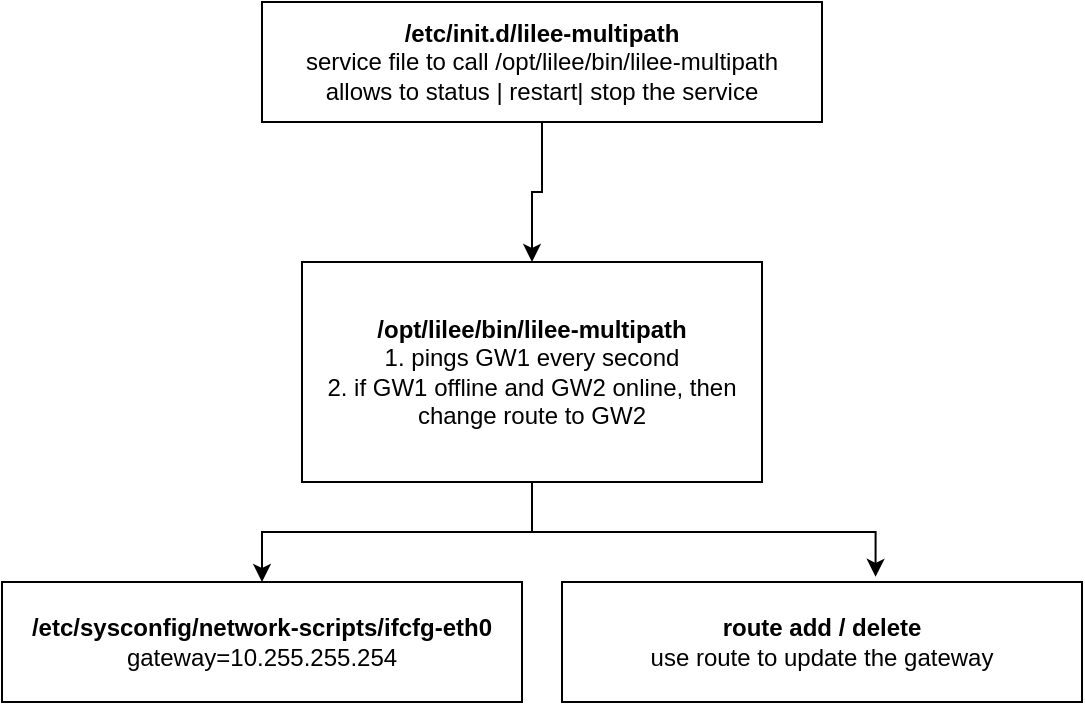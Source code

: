 <mxfile version="20.8.13" type="github">
  <diagram name="Page-1" id="2J_9FyxqPTRixcqzXdzy">
    <mxGraphModel dx="1900" dy="625" grid="1" gridSize="10" guides="1" tooltips="1" connect="1" arrows="1" fold="1" page="1" pageScale="1" pageWidth="850" pageHeight="1100" math="0" shadow="0">
      <root>
        <mxCell id="0" />
        <mxCell id="1" parent="0" />
        <mxCell id="Iels-fT38VjhoUJIh57o-5" value="" style="edgeStyle=orthogonalEdgeStyle;rounded=0;orthogonalLoop=1;jettySize=auto;html=1;" edge="1" parent="1" source="Iels-fT38VjhoUJIh57o-1" target="Iels-fT38VjhoUJIh57o-4">
          <mxGeometry relative="1" as="geometry" />
        </mxCell>
        <mxCell id="Iels-fT38VjhoUJIh57o-1" value="&lt;b&gt;/opt/lilee/bin/lilee-multipath&lt;/b&gt;&lt;br&gt;1. pings GW1 every second&lt;br&gt;2. if GW1 offline and GW2 online, then change route to GW2" style="whiteSpace=wrap;html=1;" vertex="1" parent="1">
          <mxGeometry x="110" y="260" width="230" height="110" as="geometry" />
        </mxCell>
        <mxCell id="Iels-fT38VjhoUJIh57o-3" value="" style="edgeStyle=orthogonalEdgeStyle;rounded=0;orthogonalLoop=1;jettySize=auto;html=1;" edge="1" parent="1" source="Iels-fT38VjhoUJIh57o-2" target="Iels-fT38VjhoUJIh57o-1">
          <mxGeometry relative="1" as="geometry" />
        </mxCell>
        <mxCell id="Iels-fT38VjhoUJIh57o-2" value="&lt;b&gt;/etc/init.d/lilee-multipath&lt;/b&gt;&lt;br&gt;service file to call /opt/lilee/bin/lilee-multipath&lt;br&gt;allows to status | restart| stop the service" style="whiteSpace=wrap;html=1;" vertex="1" parent="1">
          <mxGeometry x="90" y="130" width="280" height="60" as="geometry" />
        </mxCell>
        <mxCell id="Iels-fT38VjhoUJIh57o-4" value="&lt;b&gt;/etc/sysconfig/network-scripts/ifcfg-eth0&lt;/b&gt;&lt;br&gt;gateway=10.255.255.254" style="whiteSpace=wrap;html=1;" vertex="1" parent="1">
          <mxGeometry x="-40" y="420" width="260" height="60" as="geometry" />
        </mxCell>
        <mxCell id="Iels-fT38VjhoUJIh57o-6" value="&lt;b&gt;route add / delete&lt;/b&gt;&lt;br&gt;use route to update the gateway" style="whiteSpace=wrap;html=1;" vertex="1" parent="1">
          <mxGeometry x="240" y="420" width="260" height="60" as="geometry" />
        </mxCell>
        <mxCell id="Iels-fT38VjhoUJIh57o-7" value="" style="edgeStyle=orthogonalEdgeStyle;rounded=0;orthogonalLoop=1;jettySize=auto;html=1;entryX=0.603;entryY=-0.043;entryDx=0;entryDy=0;entryPerimeter=0;exitX=0.5;exitY=1;exitDx=0;exitDy=0;" edge="1" parent="1" source="Iels-fT38VjhoUJIh57o-1" target="Iels-fT38VjhoUJIh57o-6">
          <mxGeometry relative="1" as="geometry">
            <mxPoint x="235" y="380" as="sourcePoint" />
            <mxPoint x="100" y="430" as="targetPoint" />
          </mxGeometry>
        </mxCell>
      </root>
    </mxGraphModel>
  </diagram>
</mxfile>
